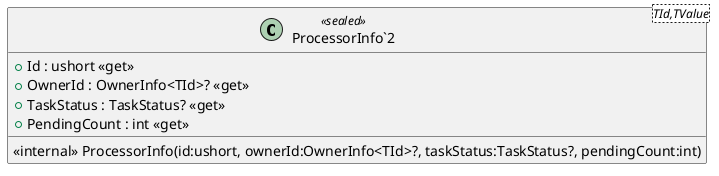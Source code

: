 @startuml
class "ProcessorInfo`2"<TId,TValue> <<sealed>> {
    <<internal>> ProcessorInfo(id:ushort, ownerId:OwnerInfo<TId>?, taskStatus:TaskStatus?, pendingCount:int)
    + Id : ushort <<get>>
    + OwnerId : OwnerInfo<TId>? <<get>>
    + TaskStatus : TaskStatus? <<get>>
    + PendingCount : int <<get>>
}
@enduml
